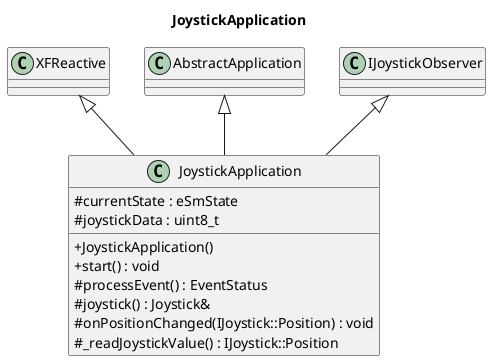 @startuml
title JoystickApplication
skinparam classAttributeIconSize 0
class JoystickApplication{
    + JoystickApplication()
    + start() : void
    # currentState : eSmState
    # joystickData : uint8_t
    # processEvent() : EventStatus
    # joystick() : Joystick&
    # onPositionChanged(IJoystick::Position) : void
    # _readJoystickValue() : IJoystick::Position
}

class XFReactive{}
class AbstractApplication{}
class IJoystickObserver{}

XFReactive <|-- JoystickApplication
AbstractApplication <|-- JoystickApplication
IJoystickObserver <|-- JoystickApplication



@enduml